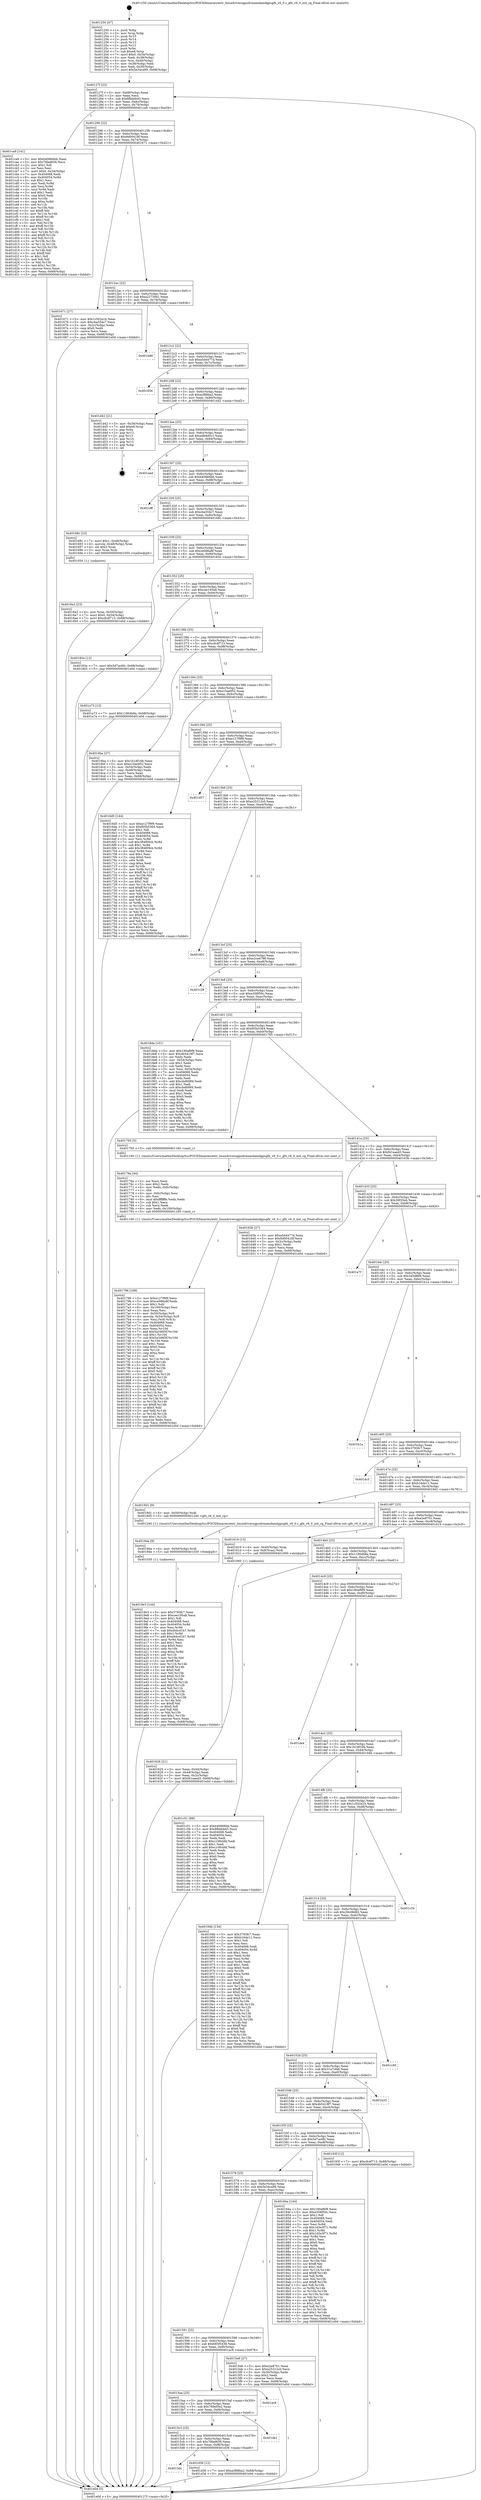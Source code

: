 digraph "0x401250" {
  label = "0x401250 (/mnt/c/Users/mathe/Desktop/tcc/POCII/binaries/extr_linuxdriversgpudrmamdamdgpugfx_v6_0.c_gfx_v6_0_init_cg_Final-ollvm.out::main(0))"
  labelloc = "t"
  node[shape=record]

  Entry [label="",width=0.3,height=0.3,shape=circle,fillcolor=black,style=filled]
  "0x40127f" [label="{
     0x40127f [23]\l
     | [instrs]\l
     &nbsp;&nbsp;0x40127f \<+3\>: mov -0x68(%rbp),%eax\l
     &nbsp;&nbsp;0x401282 \<+2\>: mov %eax,%ecx\l
     &nbsp;&nbsp;0x401284 \<+6\>: sub $0x8fbbbb45,%ecx\l
     &nbsp;&nbsp;0x40128a \<+3\>: mov %eax,-0x6c(%rbp)\l
     &nbsp;&nbsp;0x40128d \<+3\>: mov %ecx,-0x70(%rbp)\l
     &nbsp;&nbsp;0x401290 \<+6\>: je 0000000000401ca9 \<main+0xa59\>\l
  }"]
  "0x401ca9" [label="{
     0x401ca9 [141]\l
     | [instrs]\l
     &nbsp;&nbsp;0x401ca9 \<+5\>: mov $0xb40866bb,%eax\l
     &nbsp;&nbsp;0x401cae \<+5\>: mov $0x7fdad636,%ecx\l
     &nbsp;&nbsp;0x401cb3 \<+2\>: mov $0x1,%dl\l
     &nbsp;&nbsp;0x401cb5 \<+2\>: xor %esi,%esi\l
     &nbsp;&nbsp;0x401cb7 \<+7\>: movl $0x0,-0x34(%rbp)\l
     &nbsp;&nbsp;0x401cbe \<+7\>: mov 0x404068,%edi\l
     &nbsp;&nbsp;0x401cc5 \<+8\>: mov 0x404054,%r8d\l
     &nbsp;&nbsp;0x401ccd \<+3\>: sub $0x1,%esi\l
     &nbsp;&nbsp;0x401cd0 \<+3\>: mov %edi,%r9d\l
     &nbsp;&nbsp;0x401cd3 \<+3\>: add %esi,%r9d\l
     &nbsp;&nbsp;0x401cd6 \<+4\>: imul %r9d,%edi\l
     &nbsp;&nbsp;0x401cda \<+3\>: and $0x1,%edi\l
     &nbsp;&nbsp;0x401cdd \<+3\>: cmp $0x0,%edi\l
     &nbsp;&nbsp;0x401ce0 \<+4\>: sete %r10b\l
     &nbsp;&nbsp;0x401ce4 \<+4\>: cmp $0xa,%r8d\l
     &nbsp;&nbsp;0x401ce8 \<+4\>: setl %r11b\l
     &nbsp;&nbsp;0x401cec \<+3\>: mov %r10b,%bl\l
     &nbsp;&nbsp;0x401cef \<+3\>: xor $0xff,%bl\l
     &nbsp;&nbsp;0x401cf2 \<+3\>: mov %r11b,%r14b\l
     &nbsp;&nbsp;0x401cf5 \<+4\>: xor $0xff,%r14b\l
     &nbsp;&nbsp;0x401cf9 \<+3\>: xor $0x1,%dl\l
     &nbsp;&nbsp;0x401cfc \<+3\>: mov %bl,%r15b\l
     &nbsp;&nbsp;0x401cff \<+4\>: and $0xff,%r15b\l
     &nbsp;&nbsp;0x401d03 \<+3\>: and %dl,%r10b\l
     &nbsp;&nbsp;0x401d06 \<+3\>: mov %r14b,%r12b\l
     &nbsp;&nbsp;0x401d09 \<+4\>: and $0xff,%r12b\l
     &nbsp;&nbsp;0x401d0d \<+3\>: and %dl,%r11b\l
     &nbsp;&nbsp;0x401d10 \<+3\>: or %r10b,%r15b\l
     &nbsp;&nbsp;0x401d13 \<+3\>: or %r11b,%r12b\l
     &nbsp;&nbsp;0x401d16 \<+3\>: xor %r12b,%r15b\l
     &nbsp;&nbsp;0x401d19 \<+3\>: or %r14b,%bl\l
     &nbsp;&nbsp;0x401d1c \<+3\>: xor $0xff,%bl\l
     &nbsp;&nbsp;0x401d1f \<+3\>: or $0x1,%dl\l
     &nbsp;&nbsp;0x401d22 \<+2\>: and %dl,%bl\l
     &nbsp;&nbsp;0x401d24 \<+3\>: or %bl,%r15b\l
     &nbsp;&nbsp;0x401d27 \<+4\>: test $0x1,%r15b\l
     &nbsp;&nbsp;0x401d2b \<+3\>: cmovne %ecx,%eax\l
     &nbsp;&nbsp;0x401d2e \<+3\>: mov %eax,-0x68(%rbp)\l
     &nbsp;&nbsp;0x401d31 \<+5\>: jmp 0000000000401e0d \<main+0xbbd\>\l
  }"]
  "0x401296" [label="{
     0x401296 [22]\l
     | [instrs]\l
     &nbsp;&nbsp;0x401296 \<+5\>: jmp 000000000040129b \<main+0x4b\>\l
     &nbsp;&nbsp;0x40129b \<+3\>: mov -0x6c(%rbp),%eax\l
     &nbsp;&nbsp;0x40129e \<+5\>: sub $0x9d00418f,%eax\l
     &nbsp;&nbsp;0x4012a3 \<+3\>: mov %eax,-0x74(%rbp)\l
     &nbsp;&nbsp;0x4012a6 \<+6\>: je 0000000000401671 \<main+0x421\>\l
  }"]
  Exit [label="",width=0.3,height=0.3,shape=circle,fillcolor=black,style=filled,peripheries=2]
  "0x401671" [label="{
     0x401671 [27]\l
     | [instrs]\l
     &nbsp;&nbsp;0x401671 \<+5\>: mov $0x1c502a1b,%eax\l
     &nbsp;&nbsp;0x401676 \<+5\>: mov $0xcba554c7,%ecx\l
     &nbsp;&nbsp;0x40167b \<+3\>: mov -0x2c(%rbp),%edx\l
     &nbsp;&nbsp;0x40167e \<+3\>: cmp $0x0,%edx\l
     &nbsp;&nbsp;0x401681 \<+3\>: cmove %ecx,%eax\l
     &nbsp;&nbsp;0x401684 \<+3\>: mov %eax,-0x68(%rbp)\l
     &nbsp;&nbsp;0x401687 \<+5\>: jmp 0000000000401e0d \<main+0xbbd\>\l
  }"]
  "0x4012ac" [label="{
     0x4012ac [22]\l
     | [instrs]\l
     &nbsp;&nbsp;0x4012ac \<+5\>: jmp 00000000004012b1 \<main+0x61\>\l
     &nbsp;&nbsp;0x4012b1 \<+3\>: mov -0x6c(%rbp),%eax\l
     &nbsp;&nbsp;0x4012b4 \<+5\>: sub $0xa2273941,%eax\l
     &nbsp;&nbsp;0x4012b9 \<+3\>: mov %eax,-0x78(%rbp)\l
     &nbsp;&nbsp;0x4012bc \<+6\>: je 0000000000401b86 \<main+0x936\>\l
  }"]
  "0x4015dc" [label="{
     0x4015dc\l
  }", style=dashed]
  "0x401b86" [label="{
     0x401b86\l
  }", style=dashed]
  "0x4012c2" [label="{
     0x4012c2 [22]\l
     | [instrs]\l
     &nbsp;&nbsp;0x4012c2 \<+5\>: jmp 00000000004012c7 \<main+0x77\>\l
     &nbsp;&nbsp;0x4012c7 \<+3\>: mov -0x6c(%rbp),%eax\l
     &nbsp;&nbsp;0x4012ca \<+5\>: sub $0xa5d4477d,%eax\l
     &nbsp;&nbsp;0x4012cf \<+3\>: mov %eax,-0x7c(%rbp)\l
     &nbsp;&nbsp;0x4012d2 \<+6\>: je 0000000000401656 \<main+0x406\>\l
  }"]
  "0x401d36" [label="{
     0x401d36 [12]\l
     | [instrs]\l
     &nbsp;&nbsp;0x401d36 \<+7\>: movl $0xacf88ba2,-0x68(%rbp)\l
     &nbsp;&nbsp;0x401d3d \<+5\>: jmp 0000000000401e0d \<main+0xbbd\>\l
  }"]
  "0x401656" [label="{
     0x401656\l
  }", style=dashed]
  "0x4012d8" [label="{
     0x4012d8 [22]\l
     | [instrs]\l
     &nbsp;&nbsp;0x4012d8 \<+5\>: jmp 00000000004012dd \<main+0x8d\>\l
     &nbsp;&nbsp;0x4012dd \<+3\>: mov -0x6c(%rbp),%eax\l
     &nbsp;&nbsp;0x4012e0 \<+5\>: sub $0xacf88ba2,%eax\l
     &nbsp;&nbsp;0x4012e5 \<+3\>: mov %eax,-0x80(%rbp)\l
     &nbsp;&nbsp;0x4012e8 \<+6\>: je 0000000000401d42 \<main+0xaf2\>\l
  }"]
  "0x4015c3" [label="{
     0x4015c3 [25]\l
     | [instrs]\l
     &nbsp;&nbsp;0x4015c3 \<+5\>: jmp 00000000004015c8 \<main+0x378\>\l
     &nbsp;&nbsp;0x4015c8 \<+3\>: mov -0x6c(%rbp),%eax\l
     &nbsp;&nbsp;0x4015cb \<+5\>: sub $0x7fdad636,%eax\l
     &nbsp;&nbsp;0x4015d0 \<+6\>: mov %eax,-0xf8(%rbp)\l
     &nbsp;&nbsp;0x4015d6 \<+6\>: je 0000000000401d36 \<main+0xae6\>\l
  }"]
  "0x401d42" [label="{
     0x401d42 [21]\l
     | [instrs]\l
     &nbsp;&nbsp;0x401d42 \<+3\>: mov -0x34(%rbp),%eax\l
     &nbsp;&nbsp;0x401d45 \<+7\>: add $0xe8,%rsp\l
     &nbsp;&nbsp;0x401d4c \<+1\>: pop %rbx\l
     &nbsp;&nbsp;0x401d4d \<+2\>: pop %r12\l
     &nbsp;&nbsp;0x401d4f \<+2\>: pop %r13\l
     &nbsp;&nbsp;0x401d51 \<+2\>: pop %r14\l
     &nbsp;&nbsp;0x401d53 \<+2\>: pop %r15\l
     &nbsp;&nbsp;0x401d55 \<+1\>: pop %rbp\l
     &nbsp;&nbsp;0x401d56 \<+1\>: ret\l
  }"]
  "0x4012ee" [label="{
     0x4012ee [25]\l
     | [instrs]\l
     &nbsp;&nbsp;0x4012ee \<+5\>: jmp 00000000004012f3 \<main+0xa3\>\l
     &nbsp;&nbsp;0x4012f3 \<+3\>: mov -0x6c(%rbp),%eax\l
     &nbsp;&nbsp;0x4012f6 \<+5\>: sub $0xadb8d5c1,%eax\l
     &nbsp;&nbsp;0x4012fb \<+6\>: mov %eax,-0x84(%rbp)\l
     &nbsp;&nbsp;0x401301 \<+6\>: je 0000000000401aad \<main+0x85d\>\l
  }"]
  "0x401de1" [label="{
     0x401de1\l
  }", style=dashed]
  "0x401aad" [label="{
     0x401aad\l
  }", style=dashed]
  "0x401307" [label="{
     0x401307 [25]\l
     | [instrs]\l
     &nbsp;&nbsp;0x401307 \<+5\>: jmp 000000000040130c \<main+0xbc\>\l
     &nbsp;&nbsp;0x40130c \<+3\>: mov -0x6c(%rbp),%eax\l
     &nbsp;&nbsp;0x40130f \<+5\>: sub $0xb40866bb,%eax\l
     &nbsp;&nbsp;0x401314 \<+6\>: mov %eax,-0x88(%rbp)\l
     &nbsp;&nbsp;0x40131a \<+6\>: je 0000000000401dff \<main+0xbaf\>\l
  }"]
  "0x4015aa" [label="{
     0x4015aa [25]\l
     | [instrs]\l
     &nbsp;&nbsp;0x4015aa \<+5\>: jmp 00000000004015af \<main+0x35f\>\l
     &nbsp;&nbsp;0x4015af \<+3\>: mov -0x6c(%rbp),%eax\l
     &nbsp;&nbsp;0x4015b2 \<+5\>: sub $0x769ef5e2,%eax\l
     &nbsp;&nbsp;0x4015b7 \<+6\>: mov %eax,-0xf4(%rbp)\l
     &nbsp;&nbsp;0x4015bd \<+6\>: je 0000000000401de1 \<main+0xb91\>\l
  }"]
  "0x401dff" [label="{
     0x401dff\l
  }", style=dashed]
  "0x401320" [label="{
     0x401320 [25]\l
     | [instrs]\l
     &nbsp;&nbsp;0x401320 \<+5\>: jmp 0000000000401325 \<main+0xd5\>\l
     &nbsp;&nbsp;0x401325 \<+3\>: mov -0x6c(%rbp),%eax\l
     &nbsp;&nbsp;0x401328 \<+5\>: sub $0xcba554c7,%eax\l
     &nbsp;&nbsp;0x40132d \<+6\>: mov %eax,-0x8c(%rbp)\l
     &nbsp;&nbsp;0x401333 \<+6\>: je 000000000040168c \<main+0x43c\>\l
  }"]
  "0x401ac8" [label="{
     0x401ac8\l
  }", style=dashed]
  "0x40168c" [label="{
     0x40168c [23]\l
     | [instrs]\l
     &nbsp;&nbsp;0x40168c \<+7\>: movl $0x1,-0x48(%rbp)\l
     &nbsp;&nbsp;0x401693 \<+4\>: movslq -0x48(%rbp),%rax\l
     &nbsp;&nbsp;0x401697 \<+4\>: shl $0x2,%rax\l
     &nbsp;&nbsp;0x40169b \<+3\>: mov %rax,%rdi\l
     &nbsp;&nbsp;0x40169e \<+5\>: call 0000000000401050 \<malloc@plt\>\l
     | [calls]\l
     &nbsp;&nbsp;0x401050 \{1\} (unknown)\l
  }"]
  "0x401339" [label="{
     0x401339 [25]\l
     | [instrs]\l
     &nbsp;&nbsp;0x401339 \<+5\>: jmp 000000000040133e \<main+0xee\>\l
     &nbsp;&nbsp;0x40133e \<+3\>: mov -0x6c(%rbp),%eax\l
     &nbsp;&nbsp;0x401341 \<+5\>: sub $0xce086a8f,%eax\l
     &nbsp;&nbsp;0x401346 \<+6\>: mov %eax,-0x90(%rbp)\l
     &nbsp;&nbsp;0x40134c \<+6\>: je 000000000040183e \<main+0x5ee\>\l
  }"]
  "0x4019e3" [label="{
     0x4019e3 [144]\l
     | [instrs]\l
     &nbsp;&nbsp;0x4019e3 \<+5\>: mov $0x3793fc7,%eax\l
     &nbsp;&nbsp;0x4019e8 \<+5\>: mov $0xcee195a8,%ecx\l
     &nbsp;&nbsp;0x4019ed \<+2\>: mov $0x1,%dl\l
     &nbsp;&nbsp;0x4019ef \<+7\>: mov 0x404068,%esi\l
     &nbsp;&nbsp;0x4019f6 \<+8\>: mov 0x404054,%r8d\l
     &nbsp;&nbsp;0x4019fe \<+3\>: mov %esi,%r9d\l
     &nbsp;&nbsp;0x401a01 \<+7\>: sub $0xd44cd1b7,%r9d\l
     &nbsp;&nbsp;0x401a08 \<+4\>: sub $0x1,%r9d\l
     &nbsp;&nbsp;0x401a0c \<+7\>: add $0xd44cd1b7,%r9d\l
     &nbsp;&nbsp;0x401a13 \<+4\>: imul %r9d,%esi\l
     &nbsp;&nbsp;0x401a17 \<+3\>: and $0x1,%esi\l
     &nbsp;&nbsp;0x401a1a \<+3\>: cmp $0x0,%esi\l
     &nbsp;&nbsp;0x401a1d \<+4\>: sete %r10b\l
     &nbsp;&nbsp;0x401a21 \<+4\>: cmp $0xa,%r8d\l
     &nbsp;&nbsp;0x401a25 \<+4\>: setl %r11b\l
     &nbsp;&nbsp;0x401a29 \<+3\>: mov %r10b,%bl\l
     &nbsp;&nbsp;0x401a2c \<+3\>: xor $0xff,%bl\l
     &nbsp;&nbsp;0x401a2f \<+3\>: mov %r11b,%r14b\l
     &nbsp;&nbsp;0x401a32 \<+4\>: xor $0xff,%r14b\l
     &nbsp;&nbsp;0x401a36 \<+3\>: xor $0x0,%dl\l
     &nbsp;&nbsp;0x401a39 \<+3\>: mov %bl,%r15b\l
     &nbsp;&nbsp;0x401a3c \<+4\>: and $0x0,%r15b\l
     &nbsp;&nbsp;0x401a40 \<+3\>: and %dl,%r10b\l
     &nbsp;&nbsp;0x401a43 \<+3\>: mov %r14b,%r12b\l
     &nbsp;&nbsp;0x401a46 \<+4\>: and $0x0,%r12b\l
     &nbsp;&nbsp;0x401a4a \<+3\>: and %dl,%r11b\l
     &nbsp;&nbsp;0x401a4d \<+3\>: or %r10b,%r15b\l
     &nbsp;&nbsp;0x401a50 \<+3\>: or %r11b,%r12b\l
     &nbsp;&nbsp;0x401a53 \<+3\>: xor %r12b,%r15b\l
     &nbsp;&nbsp;0x401a56 \<+3\>: or %r14b,%bl\l
     &nbsp;&nbsp;0x401a59 \<+3\>: xor $0xff,%bl\l
     &nbsp;&nbsp;0x401a5c \<+3\>: or $0x0,%dl\l
     &nbsp;&nbsp;0x401a5f \<+2\>: and %dl,%bl\l
     &nbsp;&nbsp;0x401a61 \<+3\>: or %bl,%r15b\l
     &nbsp;&nbsp;0x401a64 \<+4\>: test $0x1,%r15b\l
     &nbsp;&nbsp;0x401a68 \<+3\>: cmovne %ecx,%eax\l
     &nbsp;&nbsp;0x401a6b \<+3\>: mov %eax,-0x68(%rbp)\l
     &nbsp;&nbsp;0x401a6e \<+5\>: jmp 0000000000401e0d \<main+0xbbd\>\l
  }"]
  "0x40183e" [label="{
     0x40183e [12]\l
     | [instrs]\l
     &nbsp;&nbsp;0x40183e \<+7\>: movl $0x5d7ac6fc,-0x68(%rbp)\l
     &nbsp;&nbsp;0x401845 \<+5\>: jmp 0000000000401e0d \<main+0xbbd\>\l
  }"]
  "0x401352" [label="{
     0x401352 [25]\l
     | [instrs]\l
     &nbsp;&nbsp;0x401352 \<+5\>: jmp 0000000000401357 \<main+0x107\>\l
     &nbsp;&nbsp;0x401357 \<+3\>: mov -0x6c(%rbp),%eax\l
     &nbsp;&nbsp;0x40135a \<+5\>: sub $0xcee195a8,%eax\l
     &nbsp;&nbsp;0x40135f \<+6\>: mov %eax,-0x94(%rbp)\l
     &nbsp;&nbsp;0x401365 \<+6\>: je 0000000000401a73 \<main+0x823\>\l
  }"]
  "0x4019da" [label="{
     0x4019da [9]\l
     | [instrs]\l
     &nbsp;&nbsp;0x4019da \<+4\>: mov -0x50(%rbp),%rdi\l
     &nbsp;&nbsp;0x4019de \<+5\>: call 0000000000401030 \<free@plt\>\l
     | [calls]\l
     &nbsp;&nbsp;0x401030 \{1\} (unknown)\l
  }"]
  "0x401a73" [label="{
     0x401a73 [12]\l
     | [instrs]\l
     &nbsp;&nbsp;0x401a73 \<+7\>: movl $0x11804b8a,-0x68(%rbp)\l
     &nbsp;&nbsp;0x401a7a \<+5\>: jmp 0000000000401e0d \<main+0xbbd\>\l
  }"]
  "0x40136b" [label="{
     0x40136b [25]\l
     | [instrs]\l
     &nbsp;&nbsp;0x40136b \<+5\>: jmp 0000000000401370 \<main+0x120\>\l
     &nbsp;&nbsp;0x401370 \<+3\>: mov -0x6c(%rbp),%eax\l
     &nbsp;&nbsp;0x401373 \<+5\>: sub $0xcfc4f713,%eax\l
     &nbsp;&nbsp;0x401378 \<+6\>: mov %eax,-0x98(%rbp)\l
     &nbsp;&nbsp;0x40137e \<+6\>: je 00000000004016ba \<main+0x46a\>\l
  }"]
  "0x401796" [label="{
     0x401796 [168]\l
     | [instrs]\l
     &nbsp;&nbsp;0x401796 \<+5\>: mov $0xe127f9f9,%ecx\l
     &nbsp;&nbsp;0x40179b \<+5\>: mov $0xce086a8f,%edx\l
     &nbsp;&nbsp;0x4017a0 \<+3\>: mov $0x1,%dil\l
     &nbsp;&nbsp;0x4017a3 \<+6\>: mov -0x100(%rbp),%esi\l
     &nbsp;&nbsp;0x4017a9 \<+3\>: imul %eax,%esi\l
     &nbsp;&nbsp;0x4017ac \<+4\>: mov -0x50(%rbp),%r8\l
     &nbsp;&nbsp;0x4017b0 \<+4\>: movslq -0x54(%rbp),%r9\l
     &nbsp;&nbsp;0x4017b4 \<+4\>: mov %esi,(%r8,%r9,4)\l
     &nbsp;&nbsp;0x4017b8 \<+7\>: mov 0x404068,%eax\l
     &nbsp;&nbsp;0x4017bf \<+7\>: mov 0x404054,%esi\l
     &nbsp;&nbsp;0x4017c6 \<+3\>: mov %eax,%r10d\l
     &nbsp;&nbsp;0x4017c9 \<+7\>: add $0x5a346f3f,%r10d\l
     &nbsp;&nbsp;0x4017d0 \<+4\>: sub $0x1,%r10d\l
     &nbsp;&nbsp;0x4017d4 \<+7\>: sub $0x5a346f3f,%r10d\l
     &nbsp;&nbsp;0x4017db \<+4\>: imul %r10d,%eax\l
     &nbsp;&nbsp;0x4017df \<+3\>: and $0x1,%eax\l
     &nbsp;&nbsp;0x4017e2 \<+3\>: cmp $0x0,%eax\l
     &nbsp;&nbsp;0x4017e5 \<+4\>: sete %r11b\l
     &nbsp;&nbsp;0x4017e9 \<+3\>: cmp $0xa,%esi\l
     &nbsp;&nbsp;0x4017ec \<+3\>: setl %bl\l
     &nbsp;&nbsp;0x4017ef \<+3\>: mov %r11b,%r14b\l
     &nbsp;&nbsp;0x4017f2 \<+4\>: xor $0xff,%r14b\l
     &nbsp;&nbsp;0x4017f6 \<+3\>: mov %bl,%r15b\l
     &nbsp;&nbsp;0x4017f9 \<+4\>: xor $0xff,%r15b\l
     &nbsp;&nbsp;0x4017fd \<+4\>: xor $0x0,%dil\l
     &nbsp;&nbsp;0x401801 \<+3\>: mov %r14b,%r12b\l
     &nbsp;&nbsp;0x401804 \<+4\>: and $0x0,%r12b\l
     &nbsp;&nbsp;0x401808 \<+3\>: and %dil,%r11b\l
     &nbsp;&nbsp;0x40180b \<+3\>: mov %r15b,%r13b\l
     &nbsp;&nbsp;0x40180e \<+4\>: and $0x0,%r13b\l
     &nbsp;&nbsp;0x401812 \<+3\>: and %dil,%bl\l
     &nbsp;&nbsp;0x401815 \<+3\>: or %r11b,%r12b\l
     &nbsp;&nbsp;0x401818 \<+3\>: or %bl,%r13b\l
     &nbsp;&nbsp;0x40181b \<+3\>: xor %r13b,%r12b\l
     &nbsp;&nbsp;0x40181e \<+3\>: or %r15b,%r14b\l
     &nbsp;&nbsp;0x401821 \<+4\>: xor $0xff,%r14b\l
     &nbsp;&nbsp;0x401825 \<+4\>: or $0x0,%dil\l
     &nbsp;&nbsp;0x401829 \<+3\>: and %dil,%r14b\l
     &nbsp;&nbsp;0x40182c \<+3\>: or %r14b,%r12b\l
     &nbsp;&nbsp;0x40182f \<+4\>: test $0x1,%r12b\l
     &nbsp;&nbsp;0x401833 \<+3\>: cmovne %edx,%ecx\l
     &nbsp;&nbsp;0x401836 \<+3\>: mov %ecx,-0x68(%rbp)\l
     &nbsp;&nbsp;0x401839 \<+5\>: jmp 0000000000401e0d \<main+0xbbd\>\l
  }"]
  "0x4016ba" [label="{
     0x4016ba [27]\l
     | [instrs]\l
     &nbsp;&nbsp;0x4016ba \<+5\>: mov $0x1b18f16b,%eax\l
     &nbsp;&nbsp;0x4016bf \<+5\>: mov $0xe10ae952,%ecx\l
     &nbsp;&nbsp;0x4016c4 \<+3\>: mov -0x54(%rbp),%edx\l
     &nbsp;&nbsp;0x4016c7 \<+3\>: cmp -0x48(%rbp),%edx\l
     &nbsp;&nbsp;0x4016ca \<+3\>: cmovl %ecx,%eax\l
     &nbsp;&nbsp;0x4016cd \<+3\>: mov %eax,-0x68(%rbp)\l
     &nbsp;&nbsp;0x4016d0 \<+5\>: jmp 0000000000401e0d \<main+0xbbd\>\l
  }"]
  "0x401384" [label="{
     0x401384 [25]\l
     | [instrs]\l
     &nbsp;&nbsp;0x401384 \<+5\>: jmp 0000000000401389 \<main+0x139\>\l
     &nbsp;&nbsp;0x401389 \<+3\>: mov -0x6c(%rbp),%eax\l
     &nbsp;&nbsp;0x40138c \<+5\>: sub $0xe10ae952,%eax\l
     &nbsp;&nbsp;0x401391 \<+6\>: mov %eax,-0x9c(%rbp)\l
     &nbsp;&nbsp;0x401397 \<+6\>: je 00000000004016d5 \<main+0x485\>\l
  }"]
  "0x40176a" [label="{
     0x40176a [44]\l
     | [instrs]\l
     &nbsp;&nbsp;0x40176a \<+2\>: xor %ecx,%ecx\l
     &nbsp;&nbsp;0x40176c \<+5\>: mov $0x2,%edx\l
     &nbsp;&nbsp;0x401771 \<+6\>: mov %edx,-0xfc(%rbp)\l
     &nbsp;&nbsp;0x401777 \<+1\>: cltd\l
     &nbsp;&nbsp;0x401778 \<+6\>: mov -0xfc(%rbp),%esi\l
     &nbsp;&nbsp;0x40177e \<+2\>: idiv %esi\l
     &nbsp;&nbsp;0x401780 \<+6\>: imul $0xfffffffe,%edx,%edx\l
     &nbsp;&nbsp;0x401786 \<+3\>: sub $0x1,%ecx\l
     &nbsp;&nbsp;0x401789 \<+2\>: sub %ecx,%edx\l
     &nbsp;&nbsp;0x40178b \<+6\>: mov %edx,-0x100(%rbp)\l
     &nbsp;&nbsp;0x401791 \<+5\>: call 0000000000401160 \<next_i\>\l
     | [calls]\l
     &nbsp;&nbsp;0x401160 \{1\} (/mnt/c/Users/mathe/Desktop/tcc/POCII/binaries/extr_linuxdriversgpudrmamdamdgpugfx_v6_0.c_gfx_v6_0_init_cg_Final-ollvm.out::next_i)\l
  }"]
  "0x4016d5" [label="{
     0x4016d5 [144]\l
     | [instrs]\l
     &nbsp;&nbsp;0x4016d5 \<+5\>: mov $0xe127f9f9,%eax\l
     &nbsp;&nbsp;0x4016da \<+5\>: mov $0xf05b5364,%ecx\l
     &nbsp;&nbsp;0x4016df \<+2\>: mov $0x1,%dl\l
     &nbsp;&nbsp;0x4016e1 \<+7\>: mov 0x404068,%esi\l
     &nbsp;&nbsp;0x4016e8 \<+7\>: mov 0x404054,%edi\l
     &nbsp;&nbsp;0x4016ef \<+3\>: mov %esi,%r8d\l
     &nbsp;&nbsp;0x4016f2 \<+7\>: sub $0x384f09cb,%r8d\l
     &nbsp;&nbsp;0x4016f9 \<+4\>: sub $0x1,%r8d\l
     &nbsp;&nbsp;0x4016fd \<+7\>: add $0x384f09cb,%r8d\l
     &nbsp;&nbsp;0x401704 \<+4\>: imul %r8d,%esi\l
     &nbsp;&nbsp;0x401708 \<+3\>: and $0x1,%esi\l
     &nbsp;&nbsp;0x40170b \<+3\>: cmp $0x0,%esi\l
     &nbsp;&nbsp;0x40170e \<+4\>: sete %r9b\l
     &nbsp;&nbsp;0x401712 \<+3\>: cmp $0xa,%edi\l
     &nbsp;&nbsp;0x401715 \<+4\>: setl %r10b\l
     &nbsp;&nbsp;0x401719 \<+3\>: mov %r9b,%r11b\l
     &nbsp;&nbsp;0x40171c \<+4\>: xor $0xff,%r11b\l
     &nbsp;&nbsp;0x401720 \<+3\>: mov %r10b,%bl\l
     &nbsp;&nbsp;0x401723 \<+3\>: xor $0xff,%bl\l
     &nbsp;&nbsp;0x401726 \<+3\>: xor $0x1,%dl\l
     &nbsp;&nbsp;0x401729 \<+3\>: mov %r11b,%r14b\l
     &nbsp;&nbsp;0x40172c \<+4\>: and $0xff,%r14b\l
     &nbsp;&nbsp;0x401730 \<+3\>: and %dl,%r9b\l
     &nbsp;&nbsp;0x401733 \<+3\>: mov %bl,%r15b\l
     &nbsp;&nbsp;0x401736 \<+4\>: and $0xff,%r15b\l
     &nbsp;&nbsp;0x40173a \<+3\>: and %dl,%r10b\l
     &nbsp;&nbsp;0x40173d \<+3\>: or %r9b,%r14b\l
     &nbsp;&nbsp;0x401740 \<+3\>: or %r10b,%r15b\l
     &nbsp;&nbsp;0x401743 \<+3\>: xor %r15b,%r14b\l
     &nbsp;&nbsp;0x401746 \<+3\>: or %bl,%r11b\l
     &nbsp;&nbsp;0x401749 \<+4\>: xor $0xff,%r11b\l
     &nbsp;&nbsp;0x40174d \<+3\>: or $0x1,%dl\l
     &nbsp;&nbsp;0x401750 \<+3\>: and %dl,%r11b\l
     &nbsp;&nbsp;0x401753 \<+3\>: or %r11b,%r14b\l
     &nbsp;&nbsp;0x401756 \<+4\>: test $0x1,%r14b\l
     &nbsp;&nbsp;0x40175a \<+3\>: cmovne %ecx,%eax\l
     &nbsp;&nbsp;0x40175d \<+3\>: mov %eax,-0x68(%rbp)\l
     &nbsp;&nbsp;0x401760 \<+5\>: jmp 0000000000401e0d \<main+0xbbd\>\l
  }"]
  "0x40139d" [label="{
     0x40139d [25]\l
     | [instrs]\l
     &nbsp;&nbsp;0x40139d \<+5\>: jmp 00000000004013a2 \<main+0x152\>\l
     &nbsp;&nbsp;0x4013a2 \<+3\>: mov -0x6c(%rbp),%eax\l
     &nbsp;&nbsp;0x4013a5 \<+5\>: sub $0xe127f9f9,%eax\l
     &nbsp;&nbsp;0x4013aa \<+6\>: mov %eax,-0xa0(%rbp)\l
     &nbsp;&nbsp;0x4013b0 \<+6\>: je 0000000000401d57 \<main+0xb07\>\l
  }"]
  "0x4016a3" [label="{
     0x4016a3 [23]\l
     | [instrs]\l
     &nbsp;&nbsp;0x4016a3 \<+4\>: mov %rax,-0x50(%rbp)\l
     &nbsp;&nbsp;0x4016a7 \<+7\>: movl $0x0,-0x54(%rbp)\l
     &nbsp;&nbsp;0x4016ae \<+7\>: movl $0xcfc4f713,-0x68(%rbp)\l
     &nbsp;&nbsp;0x4016b5 \<+5\>: jmp 0000000000401e0d \<main+0xbbd\>\l
  }"]
  "0x401d57" [label="{
     0x401d57\l
  }", style=dashed]
  "0x4013b6" [label="{
     0x4013b6 [25]\l
     | [instrs]\l
     &nbsp;&nbsp;0x4013b6 \<+5\>: jmp 00000000004013bb \<main+0x16b\>\l
     &nbsp;&nbsp;0x4013bb \<+3\>: mov -0x6c(%rbp),%eax\l
     &nbsp;&nbsp;0x4013be \<+5\>: sub $0xe25312c0,%eax\l
     &nbsp;&nbsp;0x4013c3 \<+6\>: mov %eax,-0xa4(%rbp)\l
     &nbsp;&nbsp;0x4013c9 \<+6\>: je 0000000000401601 \<main+0x3b1\>\l
  }"]
  "0x401626" [label="{
     0x401626 [21]\l
     | [instrs]\l
     &nbsp;&nbsp;0x401626 \<+3\>: mov %eax,-0x44(%rbp)\l
     &nbsp;&nbsp;0x401629 \<+3\>: mov -0x44(%rbp),%eax\l
     &nbsp;&nbsp;0x40162c \<+3\>: mov %eax,-0x2c(%rbp)\l
     &nbsp;&nbsp;0x40162f \<+7\>: movl $0xf41eaed3,-0x68(%rbp)\l
     &nbsp;&nbsp;0x401636 \<+5\>: jmp 0000000000401e0d \<main+0xbbd\>\l
  }"]
  "0x401601" [label="{
     0x401601\l
  }", style=dashed]
  "0x4013cf" [label="{
     0x4013cf [25]\l
     | [instrs]\l
     &nbsp;&nbsp;0x4013cf \<+5\>: jmp 00000000004013d4 \<main+0x184\>\l
     &nbsp;&nbsp;0x4013d4 \<+3\>: mov -0x6c(%rbp),%eax\l
     &nbsp;&nbsp;0x4013d7 \<+5\>: sub $0xe2ced788,%eax\l
     &nbsp;&nbsp;0x4013dc \<+6\>: mov %eax,-0xa8(%rbp)\l
     &nbsp;&nbsp;0x4013e2 \<+6\>: je 0000000000401c28 \<main+0x9d8\>\l
  }"]
  "0x401250" [label="{
     0x401250 [47]\l
     | [instrs]\l
     &nbsp;&nbsp;0x401250 \<+1\>: push %rbp\l
     &nbsp;&nbsp;0x401251 \<+3\>: mov %rsp,%rbp\l
     &nbsp;&nbsp;0x401254 \<+2\>: push %r15\l
     &nbsp;&nbsp;0x401256 \<+2\>: push %r14\l
     &nbsp;&nbsp;0x401258 \<+2\>: push %r13\l
     &nbsp;&nbsp;0x40125a \<+2\>: push %r12\l
     &nbsp;&nbsp;0x40125c \<+1\>: push %rbx\l
     &nbsp;&nbsp;0x40125d \<+7\>: sub $0xe8,%rsp\l
     &nbsp;&nbsp;0x401264 \<+7\>: movl $0x0,-0x34(%rbp)\l
     &nbsp;&nbsp;0x40126b \<+3\>: mov %edi,-0x38(%rbp)\l
     &nbsp;&nbsp;0x40126e \<+4\>: mov %rsi,-0x40(%rbp)\l
     &nbsp;&nbsp;0x401272 \<+3\>: mov -0x38(%rbp),%edi\l
     &nbsp;&nbsp;0x401275 \<+3\>: mov %edi,-0x30(%rbp)\l
     &nbsp;&nbsp;0x401278 \<+7\>: movl $0x5e34ca99,-0x68(%rbp)\l
  }"]
  "0x401c28" [label="{
     0x401c28\l
  }", style=dashed]
  "0x4013e8" [label="{
     0x4013e8 [25]\l
     | [instrs]\l
     &nbsp;&nbsp;0x4013e8 \<+5\>: jmp 00000000004013ed \<main+0x19d\>\l
     &nbsp;&nbsp;0x4013ed \<+3\>: mov -0x6c(%rbp),%eax\l
     &nbsp;&nbsp;0x4013f0 \<+5\>: sub $0xe358f50c,%eax\l
     &nbsp;&nbsp;0x4013f5 \<+6\>: mov %eax,-0xac(%rbp)\l
     &nbsp;&nbsp;0x4013fb \<+6\>: je 00000000004018da \<main+0x68a\>\l
  }"]
  "0x401e0d" [label="{
     0x401e0d [5]\l
     | [instrs]\l
     &nbsp;&nbsp;0x401e0d \<+5\>: jmp 000000000040127f \<main+0x2f\>\l
  }"]
  "0x4018da" [label="{
     0x4018da [101]\l
     | [instrs]\l
     &nbsp;&nbsp;0x4018da \<+5\>: mov $0x190af6f9,%eax\l
     &nbsp;&nbsp;0x4018df \<+5\>: mov $0x4b5419f7,%ecx\l
     &nbsp;&nbsp;0x4018e4 \<+2\>: xor %edx,%edx\l
     &nbsp;&nbsp;0x4018e6 \<+3\>: mov -0x54(%rbp),%esi\l
     &nbsp;&nbsp;0x4018e9 \<+3\>: sub $0x1,%edx\l
     &nbsp;&nbsp;0x4018ec \<+2\>: sub %edx,%esi\l
     &nbsp;&nbsp;0x4018ee \<+3\>: mov %esi,-0x54(%rbp)\l
     &nbsp;&nbsp;0x4018f1 \<+7\>: mov 0x404068,%edx\l
     &nbsp;&nbsp;0x4018f8 \<+7\>: mov 0x404054,%esi\l
     &nbsp;&nbsp;0x4018ff \<+2\>: mov %edx,%edi\l
     &nbsp;&nbsp;0x401901 \<+6\>: add $0xcbdfd9f4,%edi\l
     &nbsp;&nbsp;0x401907 \<+3\>: sub $0x1,%edi\l
     &nbsp;&nbsp;0x40190a \<+6\>: sub $0xcbdfd9f4,%edi\l
     &nbsp;&nbsp;0x401910 \<+3\>: imul %edi,%edx\l
     &nbsp;&nbsp;0x401913 \<+3\>: and $0x1,%edx\l
     &nbsp;&nbsp;0x401916 \<+3\>: cmp $0x0,%edx\l
     &nbsp;&nbsp;0x401919 \<+4\>: sete %r8b\l
     &nbsp;&nbsp;0x40191d \<+3\>: cmp $0xa,%esi\l
     &nbsp;&nbsp;0x401920 \<+4\>: setl %r9b\l
     &nbsp;&nbsp;0x401924 \<+3\>: mov %r8b,%r10b\l
     &nbsp;&nbsp;0x401927 \<+3\>: and %r9b,%r10b\l
     &nbsp;&nbsp;0x40192a \<+3\>: xor %r9b,%r8b\l
     &nbsp;&nbsp;0x40192d \<+3\>: or %r8b,%r10b\l
     &nbsp;&nbsp;0x401930 \<+4\>: test $0x1,%r10b\l
     &nbsp;&nbsp;0x401934 \<+3\>: cmovne %ecx,%eax\l
     &nbsp;&nbsp;0x401937 \<+3\>: mov %eax,-0x68(%rbp)\l
     &nbsp;&nbsp;0x40193a \<+5\>: jmp 0000000000401e0d \<main+0xbbd\>\l
  }"]
  "0x401401" [label="{
     0x401401 [25]\l
     | [instrs]\l
     &nbsp;&nbsp;0x401401 \<+5\>: jmp 0000000000401406 \<main+0x1b6\>\l
     &nbsp;&nbsp;0x401406 \<+3\>: mov -0x6c(%rbp),%eax\l
     &nbsp;&nbsp;0x401409 \<+5\>: sub $0xf05b5364,%eax\l
     &nbsp;&nbsp;0x40140e \<+6\>: mov %eax,-0xb0(%rbp)\l
     &nbsp;&nbsp;0x401414 \<+6\>: je 0000000000401765 \<main+0x515\>\l
  }"]
  "0x401591" [label="{
     0x401591 [25]\l
     | [instrs]\l
     &nbsp;&nbsp;0x401591 \<+5\>: jmp 0000000000401596 \<main+0x346\>\l
     &nbsp;&nbsp;0x401596 \<+3\>: mov -0x6c(%rbp),%eax\l
     &nbsp;&nbsp;0x401599 \<+5\>: sub $0x685f5438,%eax\l
     &nbsp;&nbsp;0x40159e \<+6\>: mov %eax,-0xf0(%rbp)\l
     &nbsp;&nbsp;0x4015a4 \<+6\>: je 0000000000401ac8 \<main+0x878\>\l
  }"]
  "0x401765" [label="{
     0x401765 [5]\l
     | [instrs]\l
     &nbsp;&nbsp;0x401765 \<+5\>: call 0000000000401160 \<next_i\>\l
     | [calls]\l
     &nbsp;&nbsp;0x401160 \{1\} (/mnt/c/Users/mathe/Desktop/tcc/POCII/binaries/extr_linuxdriversgpudrmamdamdgpugfx_v6_0.c_gfx_v6_0_init_cg_Final-ollvm.out::next_i)\l
  }"]
  "0x40141a" [label="{
     0x40141a [25]\l
     | [instrs]\l
     &nbsp;&nbsp;0x40141a \<+5\>: jmp 000000000040141f \<main+0x1cf\>\l
     &nbsp;&nbsp;0x40141f \<+3\>: mov -0x6c(%rbp),%eax\l
     &nbsp;&nbsp;0x401422 \<+5\>: sub $0xf41eaed3,%eax\l
     &nbsp;&nbsp;0x401427 \<+6\>: mov %eax,-0xb4(%rbp)\l
     &nbsp;&nbsp;0x40142d \<+6\>: je 000000000040163b \<main+0x3eb\>\l
  }"]
  "0x4015e6" [label="{
     0x4015e6 [27]\l
     | [instrs]\l
     &nbsp;&nbsp;0x4015e6 \<+5\>: mov $0xe2e8701,%eax\l
     &nbsp;&nbsp;0x4015eb \<+5\>: mov $0xe25312c0,%ecx\l
     &nbsp;&nbsp;0x4015f0 \<+3\>: mov -0x30(%rbp),%edx\l
     &nbsp;&nbsp;0x4015f3 \<+3\>: cmp $0x2,%edx\l
     &nbsp;&nbsp;0x4015f6 \<+3\>: cmovne %ecx,%eax\l
     &nbsp;&nbsp;0x4015f9 \<+3\>: mov %eax,-0x68(%rbp)\l
     &nbsp;&nbsp;0x4015fc \<+5\>: jmp 0000000000401e0d \<main+0xbbd\>\l
  }"]
  "0x40163b" [label="{
     0x40163b [27]\l
     | [instrs]\l
     &nbsp;&nbsp;0x40163b \<+5\>: mov $0xa5d4477d,%eax\l
     &nbsp;&nbsp;0x401640 \<+5\>: mov $0x9d00418f,%ecx\l
     &nbsp;&nbsp;0x401645 \<+3\>: mov -0x2c(%rbp),%edx\l
     &nbsp;&nbsp;0x401648 \<+3\>: cmp $0x1,%edx\l
     &nbsp;&nbsp;0x40164b \<+3\>: cmovl %ecx,%eax\l
     &nbsp;&nbsp;0x40164e \<+3\>: mov %eax,-0x68(%rbp)\l
     &nbsp;&nbsp;0x401651 \<+5\>: jmp 0000000000401e0d \<main+0xbbd\>\l
  }"]
  "0x401433" [label="{
     0x401433 [25]\l
     | [instrs]\l
     &nbsp;&nbsp;0x401433 \<+5\>: jmp 0000000000401438 \<main+0x1e8\>\l
     &nbsp;&nbsp;0x401438 \<+3\>: mov -0x6c(%rbp),%eax\l
     &nbsp;&nbsp;0x40143b \<+5\>: sub $0x30f25eb,%eax\l
     &nbsp;&nbsp;0x401440 \<+6\>: mov %eax,-0xb8(%rbp)\l
     &nbsp;&nbsp;0x401446 \<+6\>: je 0000000000401a7f \<main+0x82f\>\l
  }"]
  "0x401578" [label="{
     0x401578 [25]\l
     | [instrs]\l
     &nbsp;&nbsp;0x401578 \<+5\>: jmp 000000000040157d \<main+0x32d\>\l
     &nbsp;&nbsp;0x40157d \<+3\>: mov -0x6c(%rbp),%eax\l
     &nbsp;&nbsp;0x401580 \<+5\>: sub $0x5e34ca99,%eax\l
     &nbsp;&nbsp;0x401585 \<+6\>: mov %eax,-0xec(%rbp)\l
     &nbsp;&nbsp;0x40158b \<+6\>: je 00000000004015e6 \<main+0x396\>\l
  }"]
  "0x401a7f" [label="{
     0x401a7f\l
  }", style=dashed]
  "0x40144c" [label="{
     0x40144c [25]\l
     | [instrs]\l
     &nbsp;&nbsp;0x40144c \<+5\>: jmp 0000000000401451 \<main+0x201\>\l
     &nbsp;&nbsp;0x401451 \<+3\>: mov -0x6c(%rbp),%eax\l
     &nbsp;&nbsp;0x401454 \<+5\>: sub $0x345d869,%eax\l
     &nbsp;&nbsp;0x401459 \<+6\>: mov %eax,-0xbc(%rbp)\l
     &nbsp;&nbsp;0x40145f \<+6\>: je 0000000000401b1a \<main+0x8ca\>\l
  }"]
  "0x40184a" [label="{
     0x40184a [144]\l
     | [instrs]\l
     &nbsp;&nbsp;0x40184a \<+5\>: mov $0x190af6f9,%eax\l
     &nbsp;&nbsp;0x40184f \<+5\>: mov $0xe358f50c,%ecx\l
     &nbsp;&nbsp;0x401854 \<+2\>: mov $0x1,%dl\l
     &nbsp;&nbsp;0x401856 \<+7\>: mov 0x404068,%esi\l
     &nbsp;&nbsp;0x40185d \<+7\>: mov 0x404054,%edi\l
     &nbsp;&nbsp;0x401864 \<+3\>: mov %esi,%r8d\l
     &nbsp;&nbsp;0x401867 \<+7\>: sub $0x1d3e3f71,%r8d\l
     &nbsp;&nbsp;0x40186e \<+4\>: sub $0x1,%r8d\l
     &nbsp;&nbsp;0x401872 \<+7\>: add $0x1d3e3f71,%r8d\l
     &nbsp;&nbsp;0x401879 \<+4\>: imul %r8d,%esi\l
     &nbsp;&nbsp;0x40187d \<+3\>: and $0x1,%esi\l
     &nbsp;&nbsp;0x401880 \<+3\>: cmp $0x0,%esi\l
     &nbsp;&nbsp;0x401883 \<+4\>: sete %r9b\l
     &nbsp;&nbsp;0x401887 \<+3\>: cmp $0xa,%edi\l
     &nbsp;&nbsp;0x40188a \<+4\>: setl %r10b\l
     &nbsp;&nbsp;0x40188e \<+3\>: mov %r9b,%r11b\l
     &nbsp;&nbsp;0x401891 \<+4\>: xor $0xff,%r11b\l
     &nbsp;&nbsp;0x401895 \<+3\>: mov %r10b,%bl\l
     &nbsp;&nbsp;0x401898 \<+3\>: xor $0xff,%bl\l
     &nbsp;&nbsp;0x40189b \<+3\>: xor $0x1,%dl\l
     &nbsp;&nbsp;0x40189e \<+3\>: mov %r11b,%r14b\l
     &nbsp;&nbsp;0x4018a1 \<+4\>: and $0xff,%r14b\l
     &nbsp;&nbsp;0x4018a5 \<+3\>: and %dl,%r9b\l
     &nbsp;&nbsp;0x4018a8 \<+3\>: mov %bl,%r15b\l
     &nbsp;&nbsp;0x4018ab \<+4\>: and $0xff,%r15b\l
     &nbsp;&nbsp;0x4018af \<+3\>: and %dl,%r10b\l
     &nbsp;&nbsp;0x4018b2 \<+3\>: or %r9b,%r14b\l
     &nbsp;&nbsp;0x4018b5 \<+3\>: or %r10b,%r15b\l
     &nbsp;&nbsp;0x4018b8 \<+3\>: xor %r15b,%r14b\l
     &nbsp;&nbsp;0x4018bb \<+3\>: or %bl,%r11b\l
     &nbsp;&nbsp;0x4018be \<+4\>: xor $0xff,%r11b\l
     &nbsp;&nbsp;0x4018c2 \<+3\>: or $0x1,%dl\l
     &nbsp;&nbsp;0x4018c5 \<+3\>: and %dl,%r11b\l
     &nbsp;&nbsp;0x4018c8 \<+3\>: or %r11b,%r14b\l
     &nbsp;&nbsp;0x4018cb \<+4\>: test $0x1,%r14b\l
     &nbsp;&nbsp;0x4018cf \<+3\>: cmovne %ecx,%eax\l
     &nbsp;&nbsp;0x4018d2 \<+3\>: mov %eax,-0x68(%rbp)\l
     &nbsp;&nbsp;0x4018d5 \<+5\>: jmp 0000000000401e0d \<main+0xbbd\>\l
  }"]
  "0x401b1a" [label="{
     0x401b1a\l
  }", style=dashed]
  "0x401465" [label="{
     0x401465 [25]\l
     | [instrs]\l
     &nbsp;&nbsp;0x401465 \<+5\>: jmp 000000000040146a \<main+0x21a\>\l
     &nbsp;&nbsp;0x40146a \<+3\>: mov -0x6c(%rbp),%eax\l
     &nbsp;&nbsp;0x40146d \<+5\>: sub $0x3793fc7,%eax\l
     &nbsp;&nbsp;0x401472 \<+6\>: mov %eax,-0xc0(%rbp)\l
     &nbsp;&nbsp;0x401478 \<+6\>: je 0000000000401dc3 \<main+0xb73\>\l
  }"]
  "0x40155f" [label="{
     0x40155f [25]\l
     | [instrs]\l
     &nbsp;&nbsp;0x40155f \<+5\>: jmp 0000000000401564 \<main+0x314\>\l
     &nbsp;&nbsp;0x401564 \<+3\>: mov -0x6c(%rbp),%eax\l
     &nbsp;&nbsp;0x401567 \<+5\>: sub $0x5d7ac6fc,%eax\l
     &nbsp;&nbsp;0x40156c \<+6\>: mov %eax,-0xe8(%rbp)\l
     &nbsp;&nbsp;0x401572 \<+6\>: je 000000000040184a \<main+0x5fa\>\l
  }"]
  "0x401dc3" [label="{
     0x401dc3\l
  }", style=dashed]
  "0x40147e" [label="{
     0x40147e [25]\l
     | [instrs]\l
     &nbsp;&nbsp;0x40147e \<+5\>: jmp 0000000000401483 \<main+0x233\>\l
     &nbsp;&nbsp;0x401483 \<+3\>: mov -0x6c(%rbp),%eax\l
     &nbsp;&nbsp;0x401486 \<+5\>: sub $0xb16de11,%eax\l
     &nbsp;&nbsp;0x40148b \<+6\>: mov %eax,-0xc4(%rbp)\l
     &nbsp;&nbsp;0x401491 \<+6\>: je 00000000004019d1 \<main+0x781\>\l
  }"]
  "0x40193f" [label="{
     0x40193f [12]\l
     | [instrs]\l
     &nbsp;&nbsp;0x40193f \<+7\>: movl $0xcfc4f713,-0x68(%rbp)\l
     &nbsp;&nbsp;0x401946 \<+5\>: jmp 0000000000401e0d \<main+0xbbd\>\l
  }"]
  "0x4019d1" [label="{
     0x4019d1 [9]\l
     | [instrs]\l
     &nbsp;&nbsp;0x4019d1 \<+4\>: mov -0x50(%rbp),%rdi\l
     &nbsp;&nbsp;0x4019d5 \<+5\>: call 0000000000401240 \<gfx_v6_0_init_cg\>\l
     | [calls]\l
     &nbsp;&nbsp;0x401240 \{1\} (/mnt/c/Users/mathe/Desktop/tcc/POCII/binaries/extr_linuxdriversgpudrmamdamdgpugfx_v6_0.c_gfx_v6_0_init_cg_Final-ollvm.out::gfx_v6_0_init_cg)\l
  }"]
  "0x401497" [label="{
     0x401497 [25]\l
     | [instrs]\l
     &nbsp;&nbsp;0x401497 \<+5\>: jmp 000000000040149c \<main+0x24c\>\l
     &nbsp;&nbsp;0x40149c \<+3\>: mov -0x6c(%rbp),%eax\l
     &nbsp;&nbsp;0x40149f \<+5\>: sub $0xe2e8701,%eax\l
     &nbsp;&nbsp;0x4014a4 \<+6\>: mov %eax,-0xc8(%rbp)\l
     &nbsp;&nbsp;0x4014aa \<+6\>: je 0000000000401619 \<main+0x3c9\>\l
  }"]
  "0x401546" [label="{
     0x401546 [25]\l
     | [instrs]\l
     &nbsp;&nbsp;0x401546 \<+5\>: jmp 000000000040154b \<main+0x2fb\>\l
     &nbsp;&nbsp;0x40154b \<+3\>: mov -0x6c(%rbp),%eax\l
     &nbsp;&nbsp;0x40154e \<+5\>: sub $0x4b5419f7,%eax\l
     &nbsp;&nbsp;0x401553 \<+6\>: mov %eax,-0xe4(%rbp)\l
     &nbsp;&nbsp;0x401559 \<+6\>: je 000000000040193f \<main+0x6ef\>\l
  }"]
  "0x401619" [label="{
     0x401619 [13]\l
     | [instrs]\l
     &nbsp;&nbsp;0x401619 \<+4\>: mov -0x40(%rbp),%rax\l
     &nbsp;&nbsp;0x40161d \<+4\>: mov 0x8(%rax),%rdi\l
     &nbsp;&nbsp;0x401621 \<+5\>: call 0000000000401060 \<atoi@plt\>\l
     | [calls]\l
     &nbsp;&nbsp;0x401060 \{1\} (unknown)\l
  }"]
  "0x4014b0" [label="{
     0x4014b0 [25]\l
     | [instrs]\l
     &nbsp;&nbsp;0x4014b0 \<+5\>: jmp 00000000004014b5 \<main+0x265\>\l
     &nbsp;&nbsp;0x4014b5 \<+3\>: mov -0x6c(%rbp),%eax\l
     &nbsp;&nbsp;0x4014b8 \<+5\>: sub $0x11804b8a,%eax\l
     &nbsp;&nbsp;0x4014bd \<+6\>: mov %eax,-0xcc(%rbp)\l
     &nbsp;&nbsp;0x4014c3 \<+6\>: je 0000000000401c51 \<main+0xa01\>\l
  }"]
  "0x401b33" [label="{
     0x401b33\l
  }", style=dashed]
  "0x401c51" [label="{
     0x401c51 [88]\l
     | [instrs]\l
     &nbsp;&nbsp;0x401c51 \<+5\>: mov $0xb40866bb,%eax\l
     &nbsp;&nbsp;0x401c56 \<+5\>: mov $0x8fbbbb45,%ecx\l
     &nbsp;&nbsp;0x401c5b \<+7\>: mov 0x404068,%edx\l
     &nbsp;&nbsp;0x401c62 \<+7\>: mov 0x404054,%esi\l
     &nbsp;&nbsp;0x401c69 \<+2\>: mov %edx,%edi\l
     &nbsp;&nbsp;0x401c6b \<+6\>: sub $0xc108cbfd,%edi\l
     &nbsp;&nbsp;0x401c71 \<+3\>: sub $0x1,%edi\l
     &nbsp;&nbsp;0x401c74 \<+6\>: add $0xc108cbfd,%edi\l
     &nbsp;&nbsp;0x401c7a \<+3\>: imul %edi,%edx\l
     &nbsp;&nbsp;0x401c7d \<+3\>: and $0x1,%edx\l
     &nbsp;&nbsp;0x401c80 \<+3\>: cmp $0x0,%edx\l
     &nbsp;&nbsp;0x401c83 \<+4\>: sete %r8b\l
     &nbsp;&nbsp;0x401c87 \<+3\>: cmp $0xa,%esi\l
     &nbsp;&nbsp;0x401c8a \<+4\>: setl %r9b\l
     &nbsp;&nbsp;0x401c8e \<+3\>: mov %r8b,%r10b\l
     &nbsp;&nbsp;0x401c91 \<+3\>: and %r9b,%r10b\l
     &nbsp;&nbsp;0x401c94 \<+3\>: xor %r9b,%r8b\l
     &nbsp;&nbsp;0x401c97 \<+3\>: or %r8b,%r10b\l
     &nbsp;&nbsp;0x401c9a \<+4\>: test $0x1,%r10b\l
     &nbsp;&nbsp;0x401c9e \<+3\>: cmovne %ecx,%eax\l
     &nbsp;&nbsp;0x401ca1 \<+3\>: mov %eax,-0x68(%rbp)\l
     &nbsp;&nbsp;0x401ca4 \<+5\>: jmp 0000000000401e0d \<main+0xbbd\>\l
  }"]
  "0x4014c9" [label="{
     0x4014c9 [25]\l
     | [instrs]\l
     &nbsp;&nbsp;0x4014c9 \<+5\>: jmp 00000000004014ce \<main+0x27e\>\l
     &nbsp;&nbsp;0x4014ce \<+3\>: mov -0x6c(%rbp),%eax\l
     &nbsp;&nbsp;0x4014d1 \<+5\>: sub $0x190af6f9,%eax\l
     &nbsp;&nbsp;0x4014d6 \<+6\>: mov %eax,-0xd0(%rbp)\l
     &nbsp;&nbsp;0x4014dc \<+6\>: je 0000000000401da4 \<main+0xb54\>\l
  }"]
  "0x40152d" [label="{
     0x40152d [25]\l
     | [instrs]\l
     &nbsp;&nbsp;0x40152d \<+5\>: jmp 0000000000401532 \<main+0x2e2\>\l
     &nbsp;&nbsp;0x401532 \<+3\>: mov -0x6c(%rbp),%eax\l
     &nbsp;&nbsp;0x401535 \<+5\>: sub $0x31a7cfa6,%eax\l
     &nbsp;&nbsp;0x40153a \<+6\>: mov %eax,-0xe0(%rbp)\l
     &nbsp;&nbsp;0x401540 \<+6\>: je 0000000000401b33 \<main+0x8e3\>\l
  }"]
  "0x401da4" [label="{
     0x401da4\l
  }", style=dashed]
  "0x4014e2" [label="{
     0x4014e2 [25]\l
     | [instrs]\l
     &nbsp;&nbsp;0x4014e2 \<+5\>: jmp 00000000004014e7 \<main+0x297\>\l
     &nbsp;&nbsp;0x4014e7 \<+3\>: mov -0x6c(%rbp),%eax\l
     &nbsp;&nbsp;0x4014ea \<+5\>: sub $0x1b18f16b,%eax\l
     &nbsp;&nbsp;0x4014ef \<+6\>: mov %eax,-0xd4(%rbp)\l
     &nbsp;&nbsp;0x4014f5 \<+6\>: je 000000000040194b \<main+0x6fb\>\l
  }"]
  "0x401c40" [label="{
     0x401c40\l
  }", style=dashed]
  "0x40194b" [label="{
     0x40194b [134]\l
     | [instrs]\l
     &nbsp;&nbsp;0x40194b \<+5\>: mov $0x3793fc7,%eax\l
     &nbsp;&nbsp;0x401950 \<+5\>: mov $0xb16de11,%ecx\l
     &nbsp;&nbsp;0x401955 \<+2\>: mov $0x1,%dl\l
     &nbsp;&nbsp;0x401957 \<+2\>: xor %esi,%esi\l
     &nbsp;&nbsp;0x401959 \<+7\>: mov 0x404068,%edi\l
     &nbsp;&nbsp;0x401960 \<+8\>: mov 0x404054,%r8d\l
     &nbsp;&nbsp;0x401968 \<+3\>: sub $0x1,%esi\l
     &nbsp;&nbsp;0x40196b \<+3\>: mov %edi,%r9d\l
     &nbsp;&nbsp;0x40196e \<+3\>: add %esi,%r9d\l
     &nbsp;&nbsp;0x401971 \<+4\>: imul %r9d,%edi\l
     &nbsp;&nbsp;0x401975 \<+3\>: and $0x1,%edi\l
     &nbsp;&nbsp;0x401978 \<+3\>: cmp $0x0,%edi\l
     &nbsp;&nbsp;0x40197b \<+4\>: sete %r10b\l
     &nbsp;&nbsp;0x40197f \<+4\>: cmp $0xa,%r8d\l
     &nbsp;&nbsp;0x401983 \<+4\>: setl %r11b\l
     &nbsp;&nbsp;0x401987 \<+3\>: mov %r10b,%bl\l
     &nbsp;&nbsp;0x40198a \<+3\>: xor $0xff,%bl\l
     &nbsp;&nbsp;0x40198d \<+3\>: mov %r11b,%r14b\l
     &nbsp;&nbsp;0x401990 \<+4\>: xor $0xff,%r14b\l
     &nbsp;&nbsp;0x401994 \<+3\>: xor $0x0,%dl\l
     &nbsp;&nbsp;0x401997 \<+3\>: mov %bl,%r15b\l
     &nbsp;&nbsp;0x40199a \<+4\>: and $0x0,%r15b\l
     &nbsp;&nbsp;0x40199e \<+3\>: and %dl,%r10b\l
     &nbsp;&nbsp;0x4019a1 \<+3\>: mov %r14b,%r12b\l
     &nbsp;&nbsp;0x4019a4 \<+4\>: and $0x0,%r12b\l
     &nbsp;&nbsp;0x4019a8 \<+3\>: and %dl,%r11b\l
     &nbsp;&nbsp;0x4019ab \<+3\>: or %r10b,%r15b\l
     &nbsp;&nbsp;0x4019ae \<+3\>: or %r11b,%r12b\l
     &nbsp;&nbsp;0x4019b1 \<+3\>: xor %r12b,%r15b\l
     &nbsp;&nbsp;0x4019b4 \<+3\>: or %r14b,%bl\l
     &nbsp;&nbsp;0x4019b7 \<+3\>: xor $0xff,%bl\l
     &nbsp;&nbsp;0x4019ba \<+3\>: or $0x0,%dl\l
     &nbsp;&nbsp;0x4019bd \<+2\>: and %dl,%bl\l
     &nbsp;&nbsp;0x4019bf \<+3\>: or %bl,%r15b\l
     &nbsp;&nbsp;0x4019c2 \<+4\>: test $0x1,%r15b\l
     &nbsp;&nbsp;0x4019c6 \<+3\>: cmovne %ecx,%eax\l
     &nbsp;&nbsp;0x4019c9 \<+3\>: mov %eax,-0x68(%rbp)\l
     &nbsp;&nbsp;0x4019cc \<+5\>: jmp 0000000000401e0d \<main+0xbbd\>\l
  }"]
  "0x4014fb" [label="{
     0x4014fb [25]\l
     | [instrs]\l
     &nbsp;&nbsp;0x4014fb \<+5\>: jmp 0000000000401500 \<main+0x2b0\>\l
     &nbsp;&nbsp;0x401500 \<+3\>: mov -0x6c(%rbp),%eax\l
     &nbsp;&nbsp;0x401503 \<+5\>: sub $0x1c502a1b,%eax\l
     &nbsp;&nbsp;0x401508 \<+6\>: mov %eax,-0xd8(%rbp)\l
     &nbsp;&nbsp;0x40150e \<+6\>: je 0000000000401c34 \<main+0x9e4\>\l
  }"]
  "0x401514" [label="{
     0x401514 [25]\l
     | [instrs]\l
     &nbsp;&nbsp;0x401514 \<+5\>: jmp 0000000000401519 \<main+0x2c9\>\l
     &nbsp;&nbsp;0x401519 \<+3\>: mov -0x6c(%rbp),%eax\l
     &nbsp;&nbsp;0x40151c \<+5\>: sub $0x29c08d82,%eax\l
     &nbsp;&nbsp;0x401521 \<+6\>: mov %eax,-0xdc(%rbp)\l
     &nbsp;&nbsp;0x401527 \<+6\>: je 0000000000401c40 \<main+0x9f0\>\l
  }"]
  "0x401c34" [label="{
     0x401c34\l
  }", style=dashed]
  Entry -> "0x401250" [label=" 1"]
  "0x40127f" -> "0x401ca9" [label=" 1"]
  "0x40127f" -> "0x401296" [label=" 19"]
  "0x401d42" -> Exit [label=" 1"]
  "0x401296" -> "0x401671" [label=" 1"]
  "0x401296" -> "0x4012ac" [label=" 18"]
  "0x401d36" -> "0x401e0d" [label=" 1"]
  "0x4012ac" -> "0x401b86" [label=" 0"]
  "0x4012ac" -> "0x4012c2" [label=" 18"]
  "0x4015c3" -> "0x4015dc" [label=" 0"]
  "0x4012c2" -> "0x401656" [label=" 0"]
  "0x4012c2" -> "0x4012d8" [label=" 18"]
  "0x4015c3" -> "0x401d36" [label=" 1"]
  "0x4012d8" -> "0x401d42" [label=" 1"]
  "0x4012d8" -> "0x4012ee" [label=" 17"]
  "0x4015aa" -> "0x4015c3" [label=" 1"]
  "0x4012ee" -> "0x401aad" [label=" 0"]
  "0x4012ee" -> "0x401307" [label=" 17"]
  "0x4015aa" -> "0x401de1" [label=" 0"]
  "0x401307" -> "0x401dff" [label=" 0"]
  "0x401307" -> "0x401320" [label=" 17"]
  "0x401591" -> "0x4015aa" [label=" 1"]
  "0x401320" -> "0x40168c" [label=" 1"]
  "0x401320" -> "0x401339" [label=" 16"]
  "0x401591" -> "0x401ac8" [label=" 0"]
  "0x401339" -> "0x40183e" [label=" 1"]
  "0x401339" -> "0x401352" [label=" 15"]
  "0x401ca9" -> "0x401e0d" [label=" 1"]
  "0x401352" -> "0x401a73" [label=" 1"]
  "0x401352" -> "0x40136b" [label=" 14"]
  "0x401c51" -> "0x401e0d" [label=" 1"]
  "0x40136b" -> "0x4016ba" [label=" 2"]
  "0x40136b" -> "0x401384" [label=" 12"]
  "0x401a73" -> "0x401e0d" [label=" 1"]
  "0x401384" -> "0x4016d5" [label=" 1"]
  "0x401384" -> "0x40139d" [label=" 11"]
  "0x4019e3" -> "0x401e0d" [label=" 1"]
  "0x40139d" -> "0x401d57" [label=" 0"]
  "0x40139d" -> "0x4013b6" [label=" 11"]
  "0x4019da" -> "0x4019e3" [label=" 1"]
  "0x4013b6" -> "0x401601" [label=" 0"]
  "0x4013b6" -> "0x4013cf" [label=" 11"]
  "0x4019d1" -> "0x4019da" [label=" 1"]
  "0x4013cf" -> "0x401c28" [label=" 0"]
  "0x4013cf" -> "0x4013e8" [label=" 11"]
  "0x40194b" -> "0x401e0d" [label=" 1"]
  "0x4013e8" -> "0x4018da" [label=" 1"]
  "0x4013e8" -> "0x401401" [label=" 10"]
  "0x40193f" -> "0x401e0d" [label=" 1"]
  "0x401401" -> "0x401765" [label=" 1"]
  "0x401401" -> "0x40141a" [label=" 9"]
  "0x4018da" -> "0x401e0d" [label=" 1"]
  "0x40141a" -> "0x40163b" [label=" 1"]
  "0x40141a" -> "0x401433" [label=" 8"]
  "0x40184a" -> "0x401e0d" [label=" 1"]
  "0x401433" -> "0x401a7f" [label=" 0"]
  "0x401433" -> "0x40144c" [label=" 8"]
  "0x401796" -> "0x401e0d" [label=" 1"]
  "0x40144c" -> "0x401b1a" [label=" 0"]
  "0x40144c" -> "0x401465" [label=" 8"]
  "0x40176a" -> "0x401796" [label=" 1"]
  "0x401465" -> "0x401dc3" [label=" 0"]
  "0x401465" -> "0x40147e" [label=" 8"]
  "0x4016d5" -> "0x401e0d" [label=" 1"]
  "0x40147e" -> "0x4019d1" [label=" 1"]
  "0x40147e" -> "0x401497" [label=" 7"]
  "0x4016ba" -> "0x401e0d" [label=" 2"]
  "0x401497" -> "0x401619" [label=" 1"]
  "0x401497" -> "0x4014b0" [label=" 6"]
  "0x40168c" -> "0x4016a3" [label=" 1"]
  "0x4014b0" -> "0x401c51" [label=" 1"]
  "0x4014b0" -> "0x4014c9" [label=" 5"]
  "0x401671" -> "0x401e0d" [label=" 1"]
  "0x4014c9" -> "0x401da4" [label=" 0"]
  "0x4014c9" -> "0x4014e2" [label=" 5"]
  "0x401626" -> "0x401e0d" [label=" 1"]
  "0x4014e2" -> "0x40194b" [label=" 1"]
  "0x4014e2" -> "0x4014fb" [label=" 4"]
  "0x401619" -> "0x401626" [label=" 1"]
  "0x4014fb" -> "0x401c34" [label=" 0"]
  "0x4014fb" -> "0x401514" [label=" 4"]
  "0x401e0d" -> "0x40127f" [label=" 19"]
  "0x401514" -> "0x401c40" [label=" 0"]
  "0x401514" -> "0x40152d" [label=" 4"]
  "0x40163b" -> "0x401e0d" [label=" 1"]
  "0x40152d" -> "0x401b33" [label=" 0"]
  "0x40152d" -> "0x401546" [label=" 4"]
  "0x4016a3" -> "0x401e0d" [label=" 1"]
  "0x401546" -> "0x40193f" [label=" 1"]
  "0x401546" -> "0x40155f" [label=" 3"]
  "0x401765" -> "0x40176a" [label=" 1"]
  "0x40155f" -> "0x40184a" [label=" 1"]
  "0x40155f" -> "0x401578" [label=" 2"]
  "0x40183e" -> "0x401e0d" [label=" 1"]
  "0x401578" -> "0x4015e6" [label=" 1"]
  "0x401578" -> "0x401591" [label=" 1"]
  "0x4015e6" -> "0x401e0d" [label=" 1"]
  "0x401250" -> "0x40127f" [label=" 1"]
}
